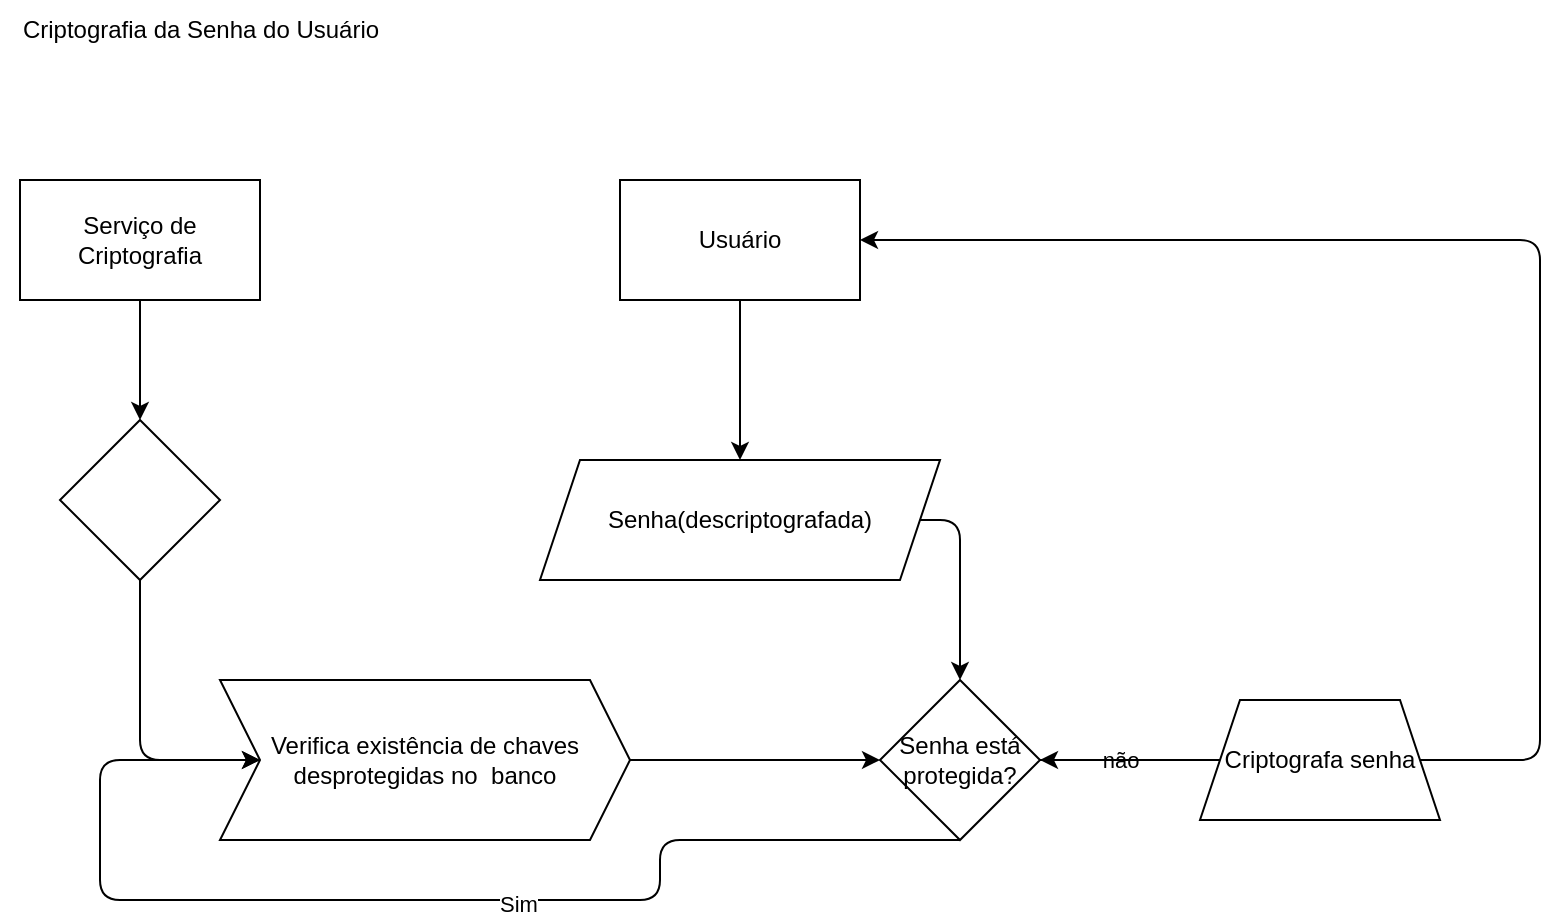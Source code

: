 <mxfile>
    <diagram id="kv5GFjtHe1rg2rLBiSVt" name="Page-1">
        <mxGraphModel dx="982" dy="647" grid="1" gridSize="10" guides="1" tooltips="1" connect="1" arrows="1" fold="1" page="1" pageScale="1" pageWidth="850" pageHeight="1100" math="0" shadow="0">
            <root>
                <mxCell id="0"/>
                <mxCell id="1" parent="0"/>
                <mxCell id="7" value="" style="edgeStyle=none;html=1;" edge="1" parent="1" source="5" target="6">
                    <mxGeometry relative="1" as="geometry"/>
                </mxCell>
                <mxCell id="5" value="Serviço de Criptografia" style="whiteSpace=wrap;html=1;" vertex="1" parent="1">
                    <mxGeometry x="410" y="290" width="120" height="60" as="geometry"/>
                </mxCell>
                <mxCell id="9" style="edgeStyle=none;html=1;exitX=0.5;exitY=1;exitDx=0;exitDy=0;entryX=0;entryY=0.5;entryDx=0;entryDy=0;" edge="1" parent="1" source="6" target="8">
                    <mxGeometry relative="1" as="geometry">
                        <Array as="points">
                            <mxPoint x="470" y="580"/>
                        </Array>
                    </mxGeometry>
                </mxCell>
                <mxCell id="6" value="" style="rhombus;whiteSpace=wrap;html=1;" vertex="1" parent="1">
                    <mxGeometry x="430" y="410" width="80" height="80" as="geometry"/>
                </mxCell>
                <mxCell id="10" style="edgeStyle=none;html=1;exitX=1;exitY=0.5;exitDx=0;exitDy=0;entryX=0;entryY=0.5;entryDx=0;entryDy=0;" edge="1" parent="1" source="8" target="11">
                    <mxGeometry relative="1" as="geometry">
                        <mxPoint x="300" y="580" as="targetPoint"/>
                        <Array as="points"/>
                    </mxGeometry>
                </mxCell>
                <mxCell id="8" value="Verifica existência de chaves desprotegidas no&amp;nbsp; banco" style="shape=step;perimeter=stepPerimeter;whiteSpace=wrap;html=1;fixedSize=1;" vertex="1" parent="1">
                    <mxGeometry x="510" y="540" width="205" height="80" as="geometry"/>
                </mxCell>
                <mxCell id="15" value="" style="group" vertex="1" connectable="0" parent="1">
                    <mxGeometry x="670" y="290" width="250" height="330" as="geometry"/>
                </mxCell>
                <mxCell id="2" value="Usuário" style="whiteSpace=wrap;html=1;" vertex="1" parent="15">
                    <mxGeometry x="40" width="120" height="60" as="geometry"/>
                </mxCell>
                <mxCell id="3" value="Senha(descriptografada)" style="shape=parallelogram;perimeter=parallelogramPerimeter;whiteSpace=wrap;html=1;fixedSize=1;" vertex="1" parent="15">
                    <mxGeometry y="140" width="200" height="60" as="geometry"/>
                </mxCell>
                <mxCell id="4" value="" style="edgeStyle=none;html=1;" edge="1" parent="15" source="2" target="3">
                    <mxGeometry relative="1" as="geometry"/>
                </mxCell>
                <mxCell id="11" value="Senha está protegida?" style="rhombus;whiteSpace=wrap;html=1;" vertex="1" parent="15">
                    <mxGeometry x="170" y="250" width="80" height="80" as="geometry"/>
                </mxCell>
                <mxCell id="14" style="edgeStyle=none;html=1;exitX=1;exitY=0.5;exitDx=0;exitDy=0;entryX=0.5;entryY=0;entryDx=0;entryDy=0;" edge="1" parent="15" source="3" target="11">
                    <mxGeometry relative="1" as="geometry">
                        <Array as="points">
                            <mxPoint x="210" y="170"/>
                        </Array>
                    </mxGeometry>
                </mxCell>
                <mxCell id="16" style="edgeStyle=none;html=1;exitX=1;exitY=0.5;exitDx=0;exitDy=0;" edge="1" parent="1" source="11">
                    <mxGeometry relative="1" as="geometry">
                        <mxPoint x="1060" y="580" as="targetPoint"/>
                    </mxGeometry>
                </mxCell>
                <mxCell id="17" value="não" style="edgeLabel;html=1;align=center;verticalAlign=middle;resizable=0;points=[];" vertex="1" connectable="0" parent="16">
                    <mxGeometry x="-0.188" y="-1" relative="1" as="geometry">
                        <mxPoint x="-17" y="-1" as="offset"/>
                    </mxGeometry>
                </mxCell>
                <mxCell id="18" style="edgeStyle=none;html=1;exitX=0.5;exitY=1;exitDx=0;exitDy=0;entryX=0;entryY=0.5;entryDx=0;entryDy=0;" edge="1" parent="1" source="11" target="8">
                    <mxGeometry relative="1" as="geometry">
                        <mxPoint x="880" y="740" as="targetPoint"/>
                        <Array as="points">
                            <mxPoint x="730" y="620"/>
                            <mxPoint x="730" y="650"/>
                            <mxPoint x="450" y="650"/>
                            <mxPoint x="450" y="580"/>
                        </Array>
                    </mxGeometry>
                </mxCell>
                <mxCell id="19" value="Sim" style="edgeLabel;html=1;align=center;verticalAlign=middle;resizable=0;points=[];" vertex="1" connectable="0" parent="18">
                    <mxGeometry x="-0.175" y="2" relative="1" as="geometry">
                        <mxPoint as="offset"/>
                    </mxGeometry>
                </mxCell>
                <mxCell id="22" value="" style="edgeStyle=none;html=1;" edge="1" parent="1" source="20" target="11">
                    <mxGeometry relative="1" as="geometry"/>
                </mxCell>
                <mxCell id="23" style="edgeStyle=none;html=1;exitX=1;exitY=0.5;exitDx=0;exitDy=0;entryX=1;entryY=0.5;entryDx=0;entryDy=0;" edge="1" parent="1" source="20" target="2">
                    <mxGeometry relative="1" as="geometry">
                        <Array as="points">
                            <mxPoint x="1170" y="580"/>
                            <mxPoint x="1170" y="320"/>
                        </Array>
                    </mxGeometry>
                </mxCell>
                <mxCell id="20" value="Criptografa senha" style="shape=trapezoid;perimeter=trapezoidPerimeter;whiteSpace=wrap;html=1;fixedSize=1;" vertex="1" parent="1">
                    <mxGeometry x="1000" y="550" width="120" height="60" as="geometry"/>
                </mxCell>
                <mxCell id="24" value="Criptografia da Senha do Usuário" style="text;html=1;align=center;verticalAlign=middle;resizable=0;points=[];autosize=1;strokeColor=none;fillColor=none;" vertex="1" parent="1">
                    <mxGeometry x="400" y="200" width="200" height="30" as="geometry"/>
                </mxCell>
            </root>
        </mxGraphModel>
    </diagram>
</mxfile>